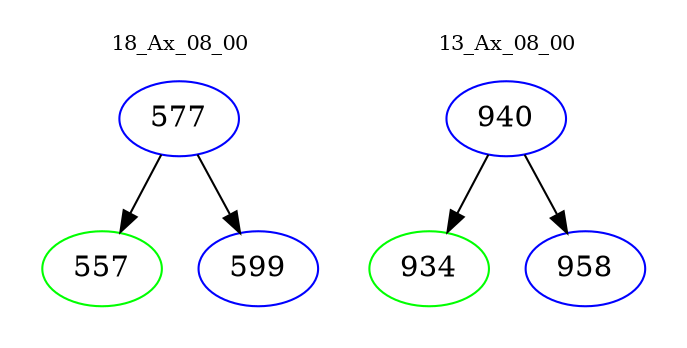 digraph{
subgraph cluster_0 {
color = white
label = "18_Ax_08_00";
fontsize=10;
T0_577 [label="577", color="blue"]
T0_577 -> T0_557 [color="black"]
T0_557 [label="557", color="green"]
T0_577 -> T0_599 [color="black"]
T0_599 [label="599", color="blue"]
}
subgraph cluster_1 {
color = white
label = "13_Ax_08_00";
fontsize=10;
T1_940 [label="940", color="blue"]
T1_940 -> T1_934 [color="black"]
T1_934 [label="934", color="green"]
T1_940 -> T1_958 [color="black"]
T1_958 [label="958", color="blue"]
}
}
